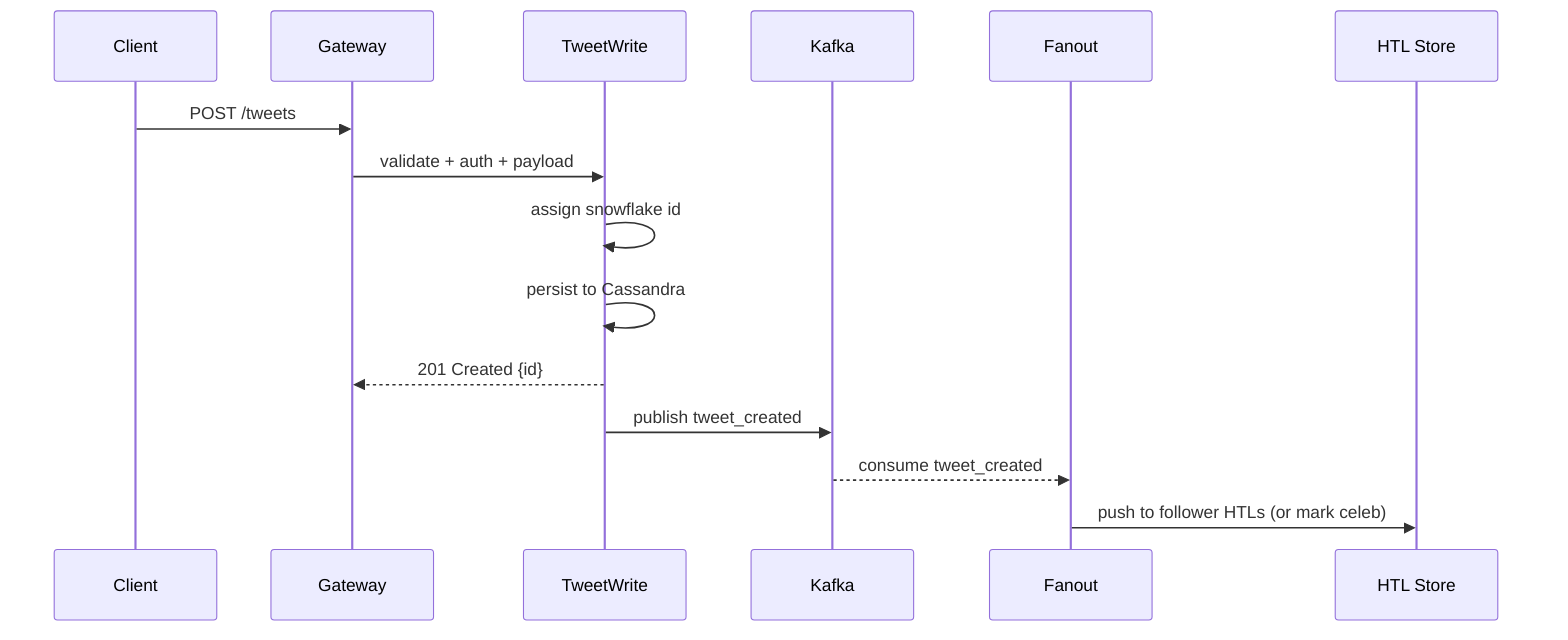 sequenceDiagram
  participant Client
  participant Gateway
  participant TweetWrite
  participant Kafka
  participant Fanout
  participant HTL as HTL Store

  Client->>Gateway: POST /tweets
  Gateway->>TweetWrite: validate + auth + payload
  TweetWrite->>TweetWrite: assign snowflake id
  TweetWrite->>TweetWrite: persist to Cassandra
  TweetWrite-->>Gateway: 201 Created {id}
  TweetWrite->>Kafka: publish tweet_created
  Kafka-->>Fanout: consume tweet_created
  Fanout->>HTL: push to follower HTLs (or mark celeb)